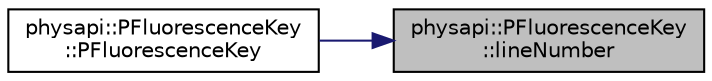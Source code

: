 digraph "physapi::PFluorescenceKey::lineNumber"
{
 // LATEX_PDF_SIZE
  edge [fontname="Helvetica",fontsize="10",labelfontname="Helvetica",labelfontsize="10"];
  node [fontname="Helvetica",fontsize="10",shape=record];
  rankdir="RL";
  Node1 [label="physapi::PFluorescenceKey\l::lineNumber",height=0.2,width=0.4,color="black", fillcolor="grey75", style="filled", fontcolor="black",tooltip=" "];
  Node1 -> Node2 [dir="back",color="midnightblue",fontsize="10",style="solid",fontname="Helvetica"];
  Node2 [label="physapi::PFluorescenceKey\l::PFluorescenceKey",height=0.2,width=0.4,color="black", fillcolor="white", style="filled",URL="$classphysapi_1_1_p_fluorescence_key.html#af251790ad0a1ce339a79ec8e219b8b6b",tooltip=" "];
}
